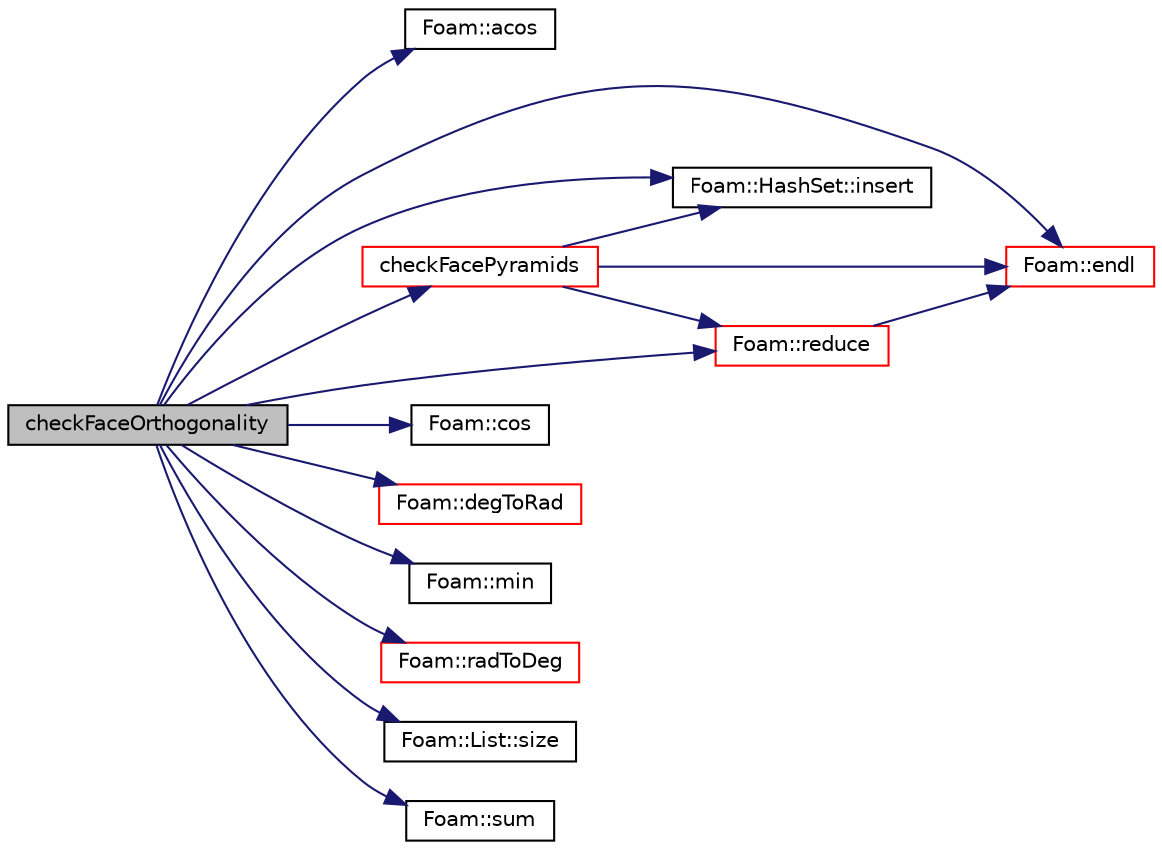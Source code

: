 digraph "checkFaceOrthogonality"
{
  bgcolor="transparent";
  edge [fontname="Helvetica",fontsize="10",labelfontname="Helvetica",labelfontsize="10"];
  node [fontname="Helvetica",fontsize="10",shape=record];
  rankdir="LR";
  Node10891 [label="checkFaceOrthogonality",height=0.2,width=0.4,color="black", fillcolor="grey75", style="filled", fontcolor="black"];
  Node10891 -> Node10892 [color="midnightblue",fontsize="10",style="solid",fontname="Helvetica"];
  Node10892 [label="Foam::acos",height=0.2,width=0.4,color="black",URL="$a21851.html#af1788b4e662ef398105742fd8bc861fc"];
  Node10891 -> Node10893 [color="midnightblue",fontsize="10",style="solid",fontname="Helvetica"];
  Node10893 [label="checkFacePyramids",height=0.2,width=0.4,color="red",URL="$a28685.html#a7c528f2c0c4fe0a2faa868e126a4ddef",tooltip="Check face pyramid volume. "];
  Node10893 -> Node10894 [color="midnightblue",fontsize="10",style="solid",fontname="Helvetica"];
  Node10894 [label="Foam::endl",height=0.2,width=0.4,color="red",URL="$a21851.html#a2db8fe02a0d3909e9351bb4275b23ce4",tooltip="Add newline and flush stream. "];
  Node10893 -> Node10897 [color="midnightblue",fontsize="10",style="solid",fontname="Helvetica"];
  Node10897 [label="Foam::HashSet::insert",height=0.2,width=0.4,color="black",URL="$a26829.html#a49f0753d9652681fc3a81f59951a0ad7",tooltip="Insert a new entry. "];
  Node10893 -> Node10898 [color="midnightblue",fontsize="10",style="solid",fontname="Helvetica"];
  Node10898 [label="Foam::reduce",height=0.2,width=0.4,color="red",URL="$a21851.html#a7ffd6af4acc2eb9ba72ee296b5ecda23"];
  Node10898 -> Node10894 [color="midnightblue",fontsize="10",style="solid",fontname="Helvetica"];
  Node10891 -> Node11216 [color="midnightblue",fontsize="10",style="solid",fontname="Helvetica"];
  Node11216 [label="Foam::cos",height=0.2,width=0.4,color="black",URL="$a21851.html#aebb41a148f7cf44b63e12f69e487e49f"];
  Node10891 -> Node10959 [color="midnightblue",fontsize="10",style="solid",fontname="Helvetica"];
  Node10959 [label="Foam::degToRad",height=0.2,width=0.4,color="red",URL="$a21851.html#af706f965be4d1457b0f1e7fade1c0118",tooltip="Conversion from degrees to radians. "];
  Node10891 -> Node10894 [color="midnightblue",fontsize="10",style="solid",fontname="Helvetica"];
  Node10891 -> Node10897 [color="midnightblue",fontsize="10",style="solid",fontname="Helvetica"];
  Node10891 -> Node10963 [color="midnightblue",fontsize="10",style="solid",fontname="Helvetica"];
  Node10963 [label="Foam::min",height=0.2,width=0.4,color="black",URL="$a21851.html#a253e112ad2d56d96230ff39ea7f442dc"];
  Node10891 -> Node10961 [color="midnightblue",fontsize="10",style="solid",fontname="Helvetica"];
  Node10961 [label="Foam::radToDeg",height=0.2,width=0.4,color="red",URL="$a21851.html#a43e249466ea923a1a1243c5f91fbd2d7",tooltip="Conversion from radians to degrees. "];
  Node10891 -> Node10898 [color="midnightblue",fontsize="10",style="solid",fontname="Helvetica"];
  Node10891 -> Node10902 [color="midnightblue",fontsize="10",style="solid",fontname="Helvetica"];
  Node10902 [label="Foam::List::size",height=0.2,width=0.4,color="black",URL="$a26833.html#a8a5f6fa29bd4b500caf186f60245b384",tooltip="Override size to be inconsistent with allocated storage. "];
  Node10891 -> Node11217 [color="midnightblue",fontsize="10",style="solid",fontname="Helvetica"];
  Node11217 [label="Foam::sum",height=0.2,width=0.4,color="black",URL="$a21851.html#a3d8733143aad0e03b300186ab4bef137"];
}
